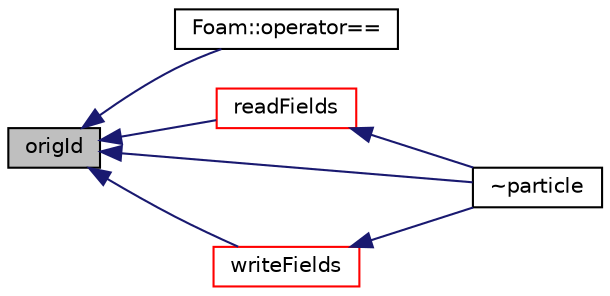 digraph "origId"
{
  bgcolor="transparent";
  edge [fontname="Helvetica",fontsize="10",labelfontname="Helvetica",labelfontsize="10"];
  node [fontname="Helvetica",fontsize="10",shape=record];
  rankdir="LR";
  Node4272 [label="origId",height=0.2,width=0.4,color="black", fillcolor="grey75", style="filled", fontcolor="black"];
  Node4272 -> Node4273 [dir="back",color="midnightblue",fontsize="10",style="solid",fontname="Helvetica"];
  Node4273 [label="Foam::operator==",height=0.2,width=0.4,color="black",URL="$a21851.html#a8727489d70c9199c096b0312f57b3fc7"];
  Node4272 -> Node4274 [dir="back",color="midnightblue",fontsize="10",style="solid",fontname="Helvetica"];
  Node4274 [label="readFields",height=0.2,width=0.4,color="red",URL="$a24721.html#ae1118a08fed2fe58c47d9142f0f131af",tooltip="Read the fields associated with the owner cloud. "];
  Node4274 -> Node4295 [dir="back",color="midnightblue",fontsize="10",style="solid",fontname="Helvetica"];
  Node4295 [label="~particle",height=0.2,width=0.4,color="black",URL="$a24721.html#a21cc76910d09c0550f6ce9f2ed3b2f52",tooltip="Destructor. "];
  Node4272 -> Node4303 [dir="back",color="midnightblue",fontsize="10",style="solid",fontname="Helvetica"];
  Node4303 [label="writeFields",height=0.2,width=0.4,color="red",URL="$a24721.html#a906eddb9c2a5710c531a5a57276cc18e",tooltip="Write the fields associated with the owner cloud. "];
  Node4303 -> Node4295 [dir="back",color="midnightblue",fontsize="10",style="solid",fontname="Helvetica"];
  Node4272 -> Node4295 [dir="back",color="midnightblue",fontsize="10",style="solid",fontname="Helvetica"];
}
